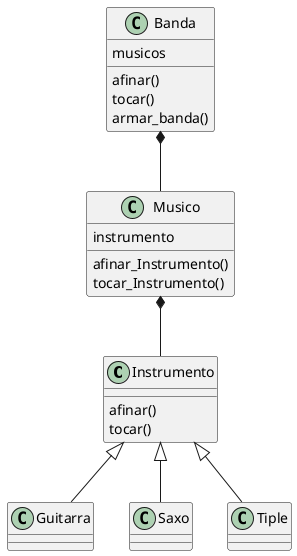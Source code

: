 @startuml

Instrumento <|-- Guitarra
Instrumento <|-- Saxo 
Instrumento <|-- Tiple

Musico *-- Instrumento
Banda *-- Musico

Instrumento : afinar()
Instrumento : tocar()
Musico : instrumento
Musico : afinar_Instrumento()
Musico : tocar_Instrumento()
Banda : musicos
Banda : afinar()
Banda : tocar()
Banda : armar_banda()


@enduml